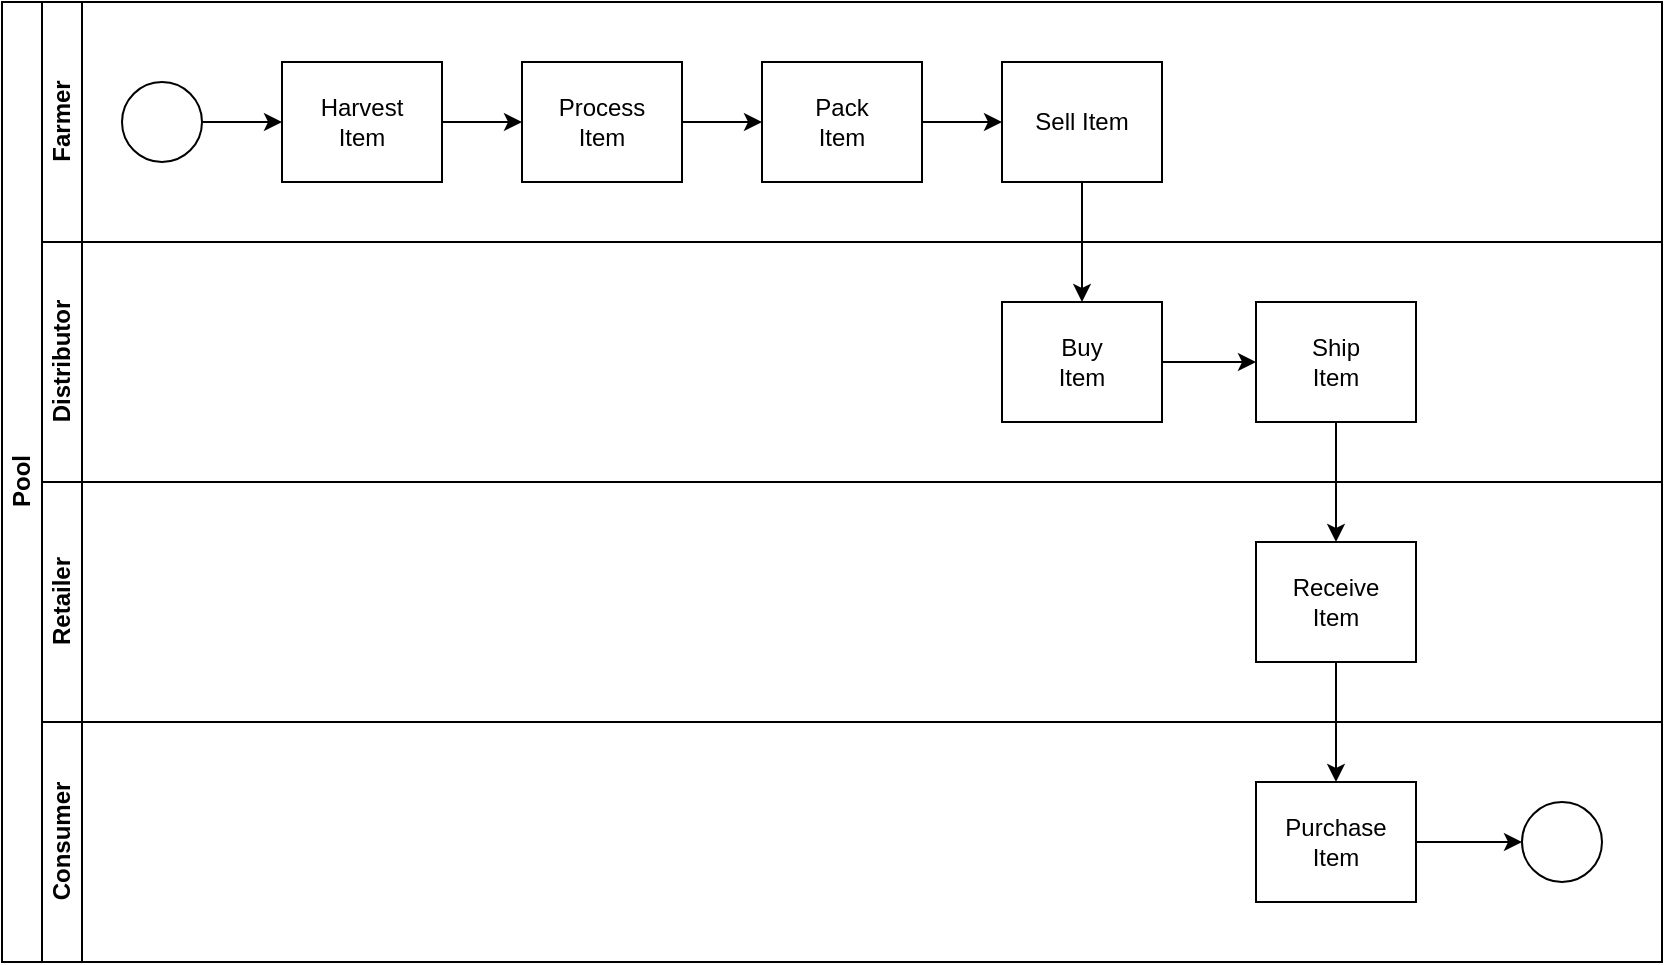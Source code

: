 <mxfile version="15.4.3" type="device"><diagram id="prtHgNgQTEPvFCAcTncT" name="Page-1"><mxGraphModel dx="1232" dy="610" grid="1" gridSize="10" guides="1" tooltips="1" connect="1" arrows="1" fold="1" page="1" pageScale="1" pageWidth="827" pageHeight="1169" math="0" shadow="0"><root><mxCell id="0"/><mxCell id="1" parent="0"/><mxCell id="dNxyNK7c78bLwvsdeMH5-19" value="Pool" style="swimlane;html=1;childLayout=stackLayout;resizeParent=1;resizeParentMax=0;horizontal=0;startSize=20;horizontalStack=0;" parent="1" vertex="1"><mxGeometry x="120" y="120" width="830" height="480" as="geometry"/></mxCell><mxCell id="dNxyNK7c78bLwvsdeMH5-20" value="Farmer" style="swimlane;html=1;startSize=20;horizontal=0;" parent="dNxyNK7c78bLwvsdeMH5-19" vertex="1"><mxGeometry x="20" width="810" height="120" as="geometry"/></mxCell><mxCell id="dNxyNK7c78bLwvsdeMH5-25" value="" style="edgeStyle=orthogonalEdgeStyle;rounded=0;orthogonalLoop=1;jettySize=auto;html=1;" parent="dNxyNK7c78bLwvsdeMH5-20" source="dNxyNK7c78bLwvsdeMH5-23" target="dNxyNK7c78bLwvsdeMH5-24" edge="1"><mxGeometry relative="1" as="geometry"/></mxCell><mxCell id="dNxyNK7c78bLwvsdeMH5-23" value="" style="ellipse;whiteSpace=wrap;html=1;" parent="dNxyNK7c78bLwvsdeMH5-20" vertex="1"><mxGeometry x="40" y="40" width="40" height="40" as="geometry"/></mxCell><mxCell id="KSIDuUfzNv_kF56VcQZf-12" style="edgeStyle=orthogonalEdgeStyle;rounded=0;orthogonalLoop=1;jettySize=auto;html=1;exitX=1;exitY=0.5;exitDx=0;exitDy=0;entryX=0;entryY=0.5;entryDx=0;entryDy=0;" edge="1" parent="dNxyNK7c78bLwvsdeMH5-20" source="dNxyNK7c78bLwvsdeMH5-24" target="dNxyNK7c78bLwvsdeMH5-30"><mxGeometry relative="1" as="geometry"/></mxCell><mxCell id="dNxyNK7c78bLwvsdeMH5-24" value="Harvest&lt;br&gt;Item" style="rounded=0;whiteSpace=wrap;html=1;fontFamily=Helvetica;fontSize=12;fontColor=#000000;align=center;" parent="dNxyNK7c78bLwvsdeMH5-20" vertex="1"><mxGeometry x="120" y="30" width="80" height="60" as="geometry"/></mxCell><mxCell id="KSIDuUfzNv_kF56VcQZf-13" style="edgeStyle=orthogonalEdgeStyle;rounded=0;orthogonalLoop=1;jettySize=auto;html=1;exitX=1;exitY=0.5;exitDx=0;exitDy=0;" edge="1" parent="dNxyNK7c78bLwvsdeMH5-20" source="dNxyNK7c78bLwvsdeMH5-30" target="KSIDuUfzNv_kF56VcQZf-5"><mxGeometry relative="1" as="geometry"/></mxCell><mxCell id="dNxyNK7c78bLwvsdeMH5-30" value="Process&lt;br&gt;Item" style="rounded=0;whiteSpace=wrap;html=1;fontFamily=Helvetica;fontSize=12;fontColor=#000000;align=center;" parent="dNxyNK7c78bLwvsdeMH5-20" vertex="1"><mxGeometry x="240" y="30" width="80" height="60" as="geometry"/></mxCell><mxCell id="KSIDuUfzNv_kF56VcQZf-14" style="edgeStyle=orthogonalEdgeStyle;rounded=0;orthogonalLoop=1;jettySize=auto;html=1;exitX=1;exitY=0.5;exitDx=0;exitDy=0;entryX=0;entryY=0.5;entryDx=0;entryDy=0;" edge="1" parent="dNxyNK7c78bLwvsdeMH5-20" source="KSIDuUfzNv_kF56VcQZf-5" target="KSIDuUfzNv_kF56VcQZf-6"><mxGeometry relative="1" as="geometry"/></mxCell><mxCell id="KSIDuUfzNv_kF56VcQZf-5" value="Pack&lt;br&gt;Item" style="rounded=0;whiteSpace=wrap;html=1;fontFamily=Helvetica;fontSize=12;fontColor=#000000;align=center;" vertex="1" parent="dNxyNK7c78bLwvsdeMH5-20"><mxGeometry x="360" y="30" width="80" height="60" as="geometry"/></mxCell><mxCell id="KSIDuUfzNv_kF56VcQZf-6" value="Sell Item" style="rounded=0;whiteSpace=wrap;html=1;fontFamily=Helvetica;fontSize=12;fontColor=#000000;align=center;" vertex="1" parent="dNxyNK7c78bLwvsdeMH5-20"><mxGeometry x="480" y="30" width="80" height="60" as="geometry"/></mxCell><mxCell id="dNxyNK7c78bLwvsdeMH5-21" value="Distributor" style="swimlane;html=1;startSize=20;horizontal=0;" parent="dNxyNK7c78bLwvsdeMH5-19" vertex="1"><mxGeometry x="20" y="120" width="810" height="120" as="geometry"/></mxCell><mxCell id="KSIDuUfzNv_kF56VcQZf-16" style="edgeStyle=orthogonalEdgeStyle;rounded=0;orthogonalLoop=1;jettySize=auto;html=1;exitX=1;exitY=0.5;exitDx=0;exitDy=0;entryX=0;entryY=0.5;entryDx=0;entryDy=0;" edge="1" parent="dNxyNK7c78bLwvsdeMH5-21" source="KSIDuUfzNv_kF56VcQZf-7" target="KSIDuUfzNv_kF56VcQZf-8"><mxGeometry relative="1" as="geometry"/></mxCell><mxCell id="KSIDuUfzNv_kF56VcQZf-7" value="Buy &lt;br&gt;Item" style="rounded=0;whiteSpace=wrap;html=1;fontFamily=Helvetica;fontSize=12;fontColor=#000000;align=center;" vertex="1" parent="dNxyNK7c78bLwvsdeMH5-21"><mxGeometry x="480" y="30" width="80" height="60" as="geometry"/></mxCell><mxCell id="KSIDuUfzNv_kF56VcQZf-8" value="Ship&lt;br&gt;Item" style="rounded=0;whiteSpace=wrap;html=1;fontFamily=Helvetica;fontSize=12;fontColor=#000000;align=center;" vertex="1" parent="dNxyNK7c78bLwvsdeMH5-21"><mxGeometry x="607" y="30" width="80" height="60" as="geometry"/></mxCell><mxCell id="dNxyNK7c78bLwvsdeMH5-22" value="Retailer" style="swimlane;html=1;startSize=20;horizontal=0;" parent="dNxyNK7c78bLwvsdeMH5-19" vertex="1"><mxGeometry x="20" y="240" width="810" height="120" as="geometry"/></mxCell><mxCell id="KSIDuUfzNv_kF56VcQZf-9" value="Receive&lt;br&gt;Item" style="rounded=0;whiteSpace=wrap;html=1;fontFamily=Helvetica;fontSize=12;fontColor=#000000;align=center;" vertex="1" parent="dNxyNK7c78bLwvsdeMH5-22"><mxGeometry x="607" y="30" width="80" height="60" as="geometry"/></mxCell><mxCell id="KSIDuUfzNv_kF56VcQZf-1" value="Consumer" style="swimlane;html=1;startSize=20;horizontal=0;" vertex="1" parent="dNxyNK7c78bLwvsdeMH5-19"><mxGeometry x="20" y="360" width="810" height="120" as="geometry"/></mxCell><mxCell id="dNxyNK7c78bLwvsdeMH5-32" value="" style="ellipse;whiteSpace=wrap;html=1;" parent="KSIDuUfzNv_kF56VcQZf-1" vertex="1"><mxGeometry x="740" y="40" width="40" height="40" as="geometry"/></mxCell><mxCell id="KSIDuUfzNv_kF56VcQZf-19" style="edgeStyle=orthogonalEdgeStyle;rounded=0;orthogonalLoop=1;jettySize=auto;html=1;exitX=1;exitY=0.5;exitDx=0;exitDy=0;entryX=0;entryY=0.5;entryDx=0;entryDy=0;" edge="1" parent="KSIDuUfzNv_kF56VcQZf-1" source="KSIDuUfzNv_kF56VcQZf-10" target="dNxyNK7c78bLwvsdeMH5-32"><mxGeometry relative="1" as="geometry"/></mxCell><mxCell id="KSIDuUfzNv_kF56VcQZf-10" value="Purchase&lt;br&gt;Item" style="rounded=0;whiteSpace=wrap;html=1;fontFamily=Helvetica;fontSize=12;fontColor=#000000;align=center;" vertex="1" parent="KSIDuUfzNv_kF56VcQZf-1"><mxGeometry x="607" y="30" width="80" height="60" as="geometry"/></mxCell><mxCell id="KSIDuUfzNv_kF56VcQZf-15" style="edgeStyle=orthogonalEdgeStyle;rounded=0;orthogonalLoop=1;jettySize=auto;html=1;exitX=0.5;exitY=1;exitDx=0;exitDy=0;" edge="1" parent="dNxyNK7c78bLwvsdeMH5-19" source="KSIDuUfzNv_kF56VcQZf-6" target="KSIDuUfzNv_kF56VcQZf-7"><mxGeometry relative="1" as="geometry"/></mxCell><mxCell id="KSIDuUfzNv_kF56VcQZf-17" style="edgeStyle=orthogonalEdgeStyle;rounded=0;orthogonalLoop=1;jettySize=auto;html=1;exitX=0.5;exitY=1;exitDx=0;exitDy=0;entryX=0.5;entryY=0;entryDx=0;entryDy=0;" edge="1" parent="dNxyNK7c78bLwvsdeMH5-19" source="KSIDuUfzNv_kF56VcQZf-8" target="KSIDuUfzNv_kF56VcQZf-9"><mxGeometry relative="1" as="geometry"/></mxCell><mxCell id="KSIDuUfzNv_kF56VcQZf-18" style="edgeStyle=orthogonalEdgeStyle;rounded=0;orthogonalLoop=1;jettySize=auto;html=1;exitX=0.5;exitY=1;exitDx=0;exitDy=0;entryX=0.5;entryY=0;entryDx=0;entryDy=0;" edge="1" parent="dNxyNK7c78bLwvsdeMH5-19" source="KSIDuUfzNv_kF56VcQZf-9" target="KSIDuUfzNv_kF56VcQZf-10"><mxGeometry relative="1" as="geometry"/></mxCell></root></mxGraphModel></diagram></mxfile>